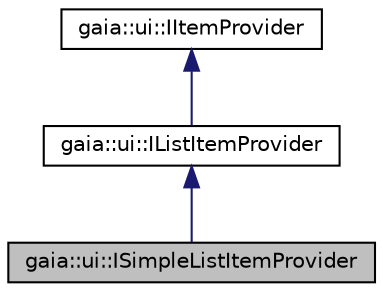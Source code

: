 digraph G
{
  edge [fontname="Helvetica",fontsize="10",labelfontname="Helvetica",labelfontsize="10"];
  node [fontname="Helvetica",fontsize="10",shape=record];
  Node1 [label="gaia::ui::ISimpleListItemProvider",height=0.2,width=0.4,color="black", fillcolor="grey75", style="filled" fontcolor="black"];
  Node2 -> Node1 [dir=back,color="midnightblue",fontsize="10",style="solid",fontname="Helvetica"];
  Node2 [label="gaia::ui::IListItemProvider",height=0.2,width=0.4,color="black", fillcolor="white", style="filled",URL="$da/d2d/classgaia_1_1ui_1_1_i_list_item_provider.html",tooltip="Extended Adapter that is the bridge between a ListView and the data that backs the list..."];
  Node3 -> Node2 [dir=back,color="midnightblue",fontsize="10",style="solid",fontname="Helvetica"];
  Node3 [label="gaia::ui::IItemProvider",height=0.2,width=0.4,color="black", fillcolor="white", style="filled",URL="$d3/df2/classgaia_1_1ui_1_1_i_item_provider.html",tooltip="An IItemProvider object acts as a bridge between an ListWidget and the underlying data for that widge..."];
}
